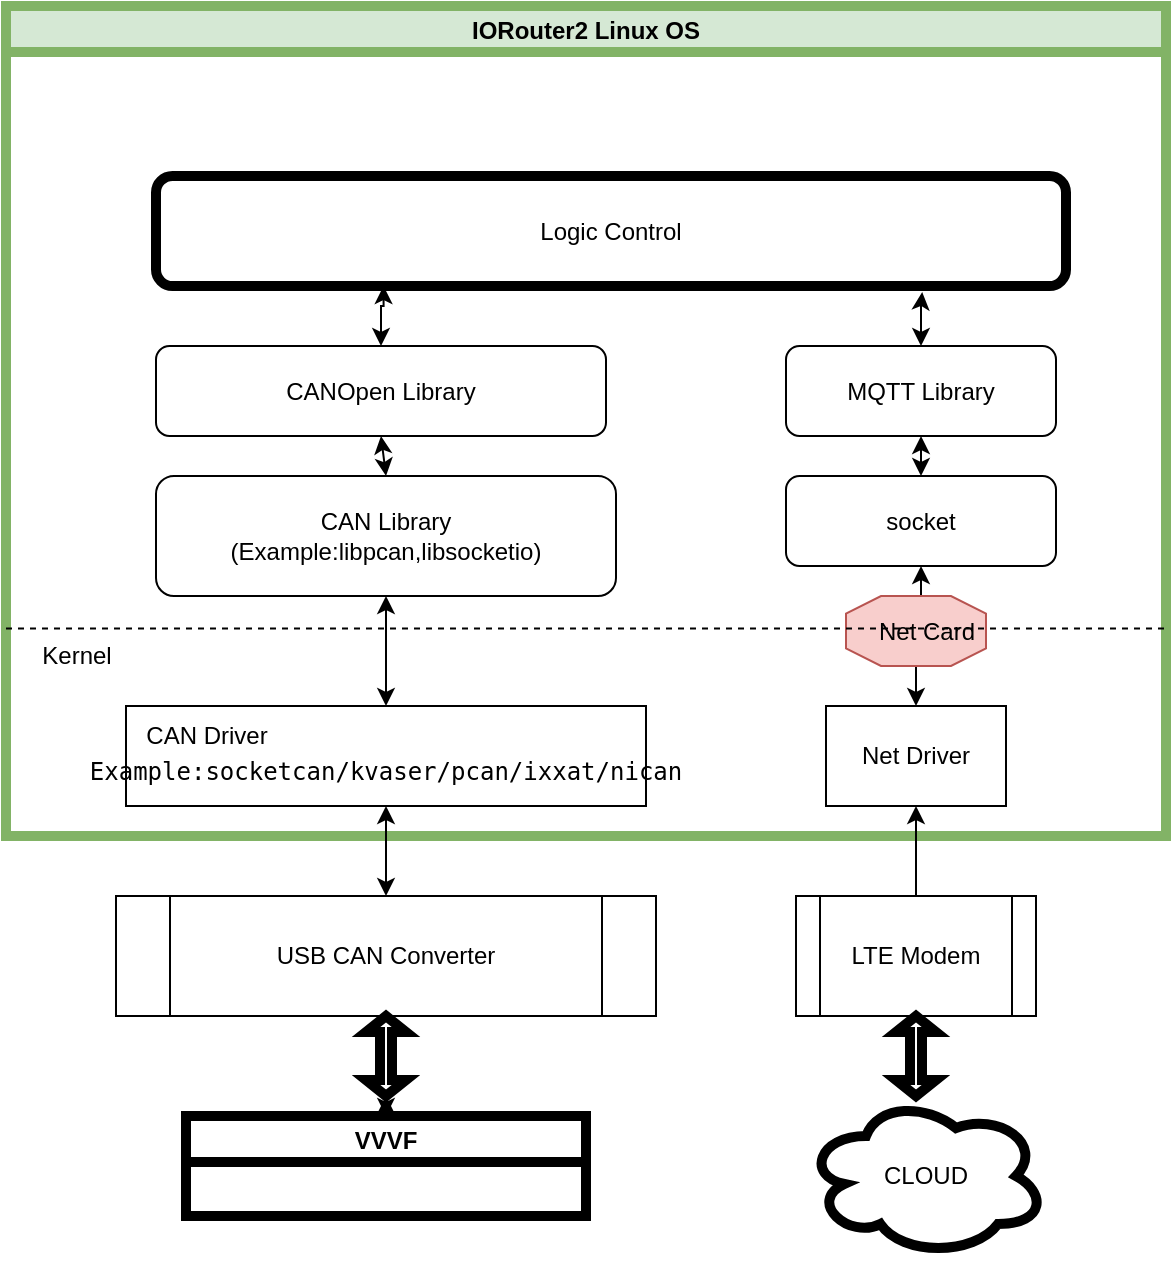 <mxfile version="17.4.0" type="github">
  <diagram id="PEAYM2TSW36eEWYKZnlZ" name="第 1 页">
    <mxGraphModel dx="1422" dy="711" grid="1" gridSize="10" guides="1" tooltips="1" connect="1" arrows="1" fold="1" page="1" pageScale="1" pageWidth="827" pageHeight="1169" math="0" shadow="0">
      <root>
        <mxCell id="0" />
        <mxCell id="1" parent="0" />
        <mxCell id="nEnTxpcwxUe-emIPofCH-1" value="IORouter2 Linux OS" style="swimlane;startSize=23;fillColor=#d5e8d4;strokeColor=#82b366;strokeWidth=5;" vertex="1" parent="1">
          <mxGeometry x="150" y="185" width="580" height="415" as="geometry" />
        </mxCell>
        <mxCell id="nEnTxpcwxUe-emIPofCH-5" value="Kernel" style="text;html=1;align=center;verticalAlign=middle;resizable=0;points=[];autosize=1;strokeColor=none;fillColor=none;" vertex="1" parent="nEnTxpcwxUe-emIPofCH-1">
          <mxGeometry x="10" y="315" width="50" height="20" as="geometry" />
        </mxCell>
        <mxCell id="nEnTxpcwxUe-emIPofCH-18" style="edgeStyle=orthogonalEdgeStyle;rounded=0;orthogonalLoop=1;jettySize=auto;html=1;startArrow=classic;startFill=1;" edge="1" parent="nEnTxpcwxUe-emIPofCH-1" source="nEnTxpcwxUe-emIPofCH-6" target="nEnTxpcwxUe-emIPofCH-13">
          <mxGeometry relative="1" as="geometry" />
        </mxCell>
        <mxCell id="nEnTxpcwxUe-emIPofCH-6" value="Net Driver" style="rounded=0;whiteSpace=wrap;html=1;" vertex="1" parent="nEnTxpcwxUe-emIPofCH-1">
          <mxGeometry x="410" y="350" width="90" height="50" as="geometry" />
        </mxCell>
        <mxCell id="nEnTxpcwxUe-emIPofCH-12" style="edgeStyle=orthogonalEdgeStyle;rounded=0;orthogonalLoop=1;jettySize=auto;html=1;startArrow=classic;startFill=1;" edge="1" parent="nEnTxpcwxUe-emIPofCH-1" source="nEnTxpcwxUe-emIPofCH-7" target="nEnTxpcwxUe-emIPofCH-11">
          <mxGeometry relative="1" as="geometry" />
        </mxCell>
        <mxCell id="nEnTxpcwxUe-emIPofCH-7" value="&lt;pre&gt;&lt;span class=&quot;s1&quot;&gt;&lt;br&gt;Example:socketcan/&lt;/span&gt;&lt;span class=&quot;c1&quot;&gt;kvaser/&lt;/span&gt;&lt;span class=&quot;c1&quot;&gt;pcan/&lt;/span&gt;&lt;span class=&quot;c1&quot;&gt;ixxat/&lt;/span&gt;&lt;span class=&quot;c1&quot;&gt;nican&lt;/span&gt;&lt;/pre&gt;" style="rounded=0;whiteSpace=wrap;html=1;" vertex="1" parent="nEnTxpcwxUe-emIPofCH-1">
          <mxGeometry x="60" y="350" width="260" height="50" as="geometry" />
        </mxCell>
        <mxCell id="nEnTxpcwxUe-emIPofCH-8" value="CAN Driver" style="text;html=1;align=center;verticalAlign=middle;resizable=0;points=[];autosize=1;" vertex="1" parent="nEnTxpcwxUe-emIPofCH-1">
          <mxGeometry x="60" y="355" width="80" height="20" as="geometry" />
        </mxCell>
        <mxCell id="nEnTxpcwxUe-emIPofCH-11" value="&lt;div&gt;CAN Library&lt;/div&gt;&lt;div&gt;(Example:libpcan,libsocketio)&lt;br&gt;&lt;/div&gt;" style="rounded=1;whiteSpace=wrap;html=1;" vertex="1" parent="nEnTxpcwxUe-emIPofCH-1">
          <mxGeometry x="75" y="235" width="230" height="60" as="geometry" />
        </mxCell>
        <mxCell id="nEnTxpcwxUe-emIPofCH-13" value="socket" style="rounded=1;whiteSpace=wrap;html=1;" vertex="1" parent="nEnTxpcwxUe-emIPofCH-1">
          <mxGeometry x="390" y="235" width="135" height="45" as="geometry" />
        </mxCell>
        <mxCell id="nEnTxpcwxUe-emIPofCH-15" value="" style="verticalLabelPosition=bottom;verticalAlign=top;html=1;shape=mxgraph.basic.polygon;polyCoords=[[0.25,0],[0.75,0],[1,0.25],[1,0.75],[0.75,1],[0.25,1],[0,0.75],[0,0.25]];polyline=0;fillColor=#f8cecc;strokeColor=#b85450;" vertex="1" parent="nEnTxpcwxUe-emIPofCH-1">
          <mxGeometry x="420" y="295" width="70" height="35" as="geometry" />
        </mxCell>
        <mxCell id="nEnTxpcwxUe-emIPofCH-32" style="edgeStyle=orthogonalEdgeStyle;rounded=0;orthogonalLoop=1;jettySize=auto;html=1;entryX=0.25;entryY=1;entryDx=0;entryDy=0;startArrow=classic;startFill=1;" edge="1" parent="nEnTxpcwxUe-emIPofCH-1" source="nEnTxpcwxUe-emIPofCH-19" target="nEnTxpcwxUe-emIPofCH-25">
          <mxGeometry relative="1" as="geometry" />
        </mxCell>
        <mxCell id="nEnTxpcwxUe-emIPofCH-19" value="CANOpen Library" style="rounded=1;whiteSpace=wrap;html=1;" vertex="1" parent="nEnTxpcwxUe-emIPofCH-1">
          <mxGeometry x="75" y="170" width="225" height="45" as="geometry" />
        </mxCell>
        <mxCell id="nEnTxpcwxUe-emIPofCH-21" value="" style="endArrow=classic;startArrow=classic;html=1;rounded=0;entryX=0.5;entryY=1;entryDx=0;entryDy=0;exitX=0.5;exitY=0;exitDx=0;exitDy=0;" edge="1" parent="nEnTxpcwxUe-emIPofCH-1" source="nEnTxpcwxUe-emIPofCH-11" target="nEnTxpcwxUe-emIPofCH-19">
          <mxGeometry width="50" height="50" relative="1" as="geometry">
            <mxPoint x="240" y="265" as="sourcePoint" />
            <mxPoint x="290" y="215" as="targetPoint" />
          </mxGeometry>
        </mxCell>
        <mxCell id="nEnTxpcwxUe-emIPofCH-31" style="edgeStyle=orthogonalEdgeStyle;rounded=0;orthogonalLoop=1;jettySize=auto;html=1;entryX=0.842;entryY=1.055;entryDx=0;entryDy=0;entryPerimeter=0;startArrow=classic;startFill=1;" edge="1" parent="nEnTxpcwxUe-emIPofCH-1" source="nEnTxpcwxUe-emIPofCH-24" target="nEnTxpcwxUe-emIPofCH-25">
          <mxGeometry relative="1" as="geometry" />
        </mxCell>
        <mxCell id="nEnTxpcwxUe-emIPofCH-24" value="MQTT Library" style="rounded=1;whiteSpace=wrap;html=1;" vertex="1" parent="nEnTxpcwxUe-emIPofCH-1">
          <mxGeometry x="390" y="170" width="135" height="45" as="geometry" />
        </mxCell>
        <mxCell id="nEnTxpcwxUe-emIPofCH-25" value="Logic Control" style="rounded=1;whiteSpace=wrap;html=1;strokeWidth=5;" vertex="1" parent="nEnTxpcwxUe-emIPofCH-1">
          <mxGeometry x="75" y="85" width="455" height="55" as="geometry" />
        </mxCell>
        <mxCell id="nEnTxpcwxUe-emIPofCH-16" value="&lt;div&gt;Net Card&lt;/div&gt;" style="text;html=1;align=center;verticalAlign=middle;resizable=0;points=[];autosize=1;strokeColor=none;fillColor=none;" vertex="1" parent="nEnTxpcwxUe-emIPofCH-1">
          <mxGeometry x="430" y="302.5" width="60" height="20" as="geometry" />
        </mxCell>
        <mxCell id="nEnTxpcwxUe-emIPofCH-30" value="" style="endArrow=classic;startArrow=classic;html=1;rounded=0;entryX=0.5;entryY=1;entryDx=0;entryDy=0;exitX=0.5;exitY=0;exitDx=0;exitDy=0;" edge="1" parent="nEnTxpcwxUe-emIPofCH-1" source="nEnTxpcwxUe-emIPofCH-13" target="nEnTxpcwxUe-emIPofCH-24">
          <mxGeometry width="50" height="50" relative="1" as="geometry">
            <mxPoint x="240" y="235" as="sourcePoint" />
            <mxPoint x="290" y="185" as="targetPoint" />
          </mxGeometry>
        </mxCell>
        <mxCell id="nEnTxpcwxUe-emIPofCH-10" style="edgeStyle=orthogonalEdgeStyle;rounded=0;orthogonalLoop=1;jettySize=auto;html=1;" edge="1" parent="1" source="nEnTxpcwxUe-emIPofCH-2" target="nEnTxpcwxUe-emIPofCH-6">
          <mxGeometry relative="1" as="geometry" />
        </mxCell>
        <mxCell id="nEnTxpcwxUe-emIPofCH-2" value="LTE Modem" style="shape=process;whiteSpace=wrap;html=1;backgroundOutline=1;" vertex="1" parent="1">
          <mxGeometry x="545" y="630" width="120" height="60" as="geometry" />
        </mxCell>
        <mxCell id="nEnTxpcwxUe-emIPofCH-9" style="edgeStyle=orthogonalEdgeStyle;rounded=0;orthogonalLoop=1;jettySize=auto;html=1;entryX=0.5;entryY=1;entryDx=0;entryDy=0;startArrow=classic;startFill=1;" edge="1" parent="1" source="nEnTxpcwxUe-emIPofCH-3" target="nEnTxpcwxUe-emIPofCH-7">
          <mxGeometry relative="1" as="geometry" />
        </mxCell>
        <mxCell id="nEnTxpcwxUe-emIPofCH-3" value="&lt;div&gt;USB CAN Converter&lt;/div&gt;" style="shape=process;whiteSpace=wrap;html=1;backgroundOutline=1;" vertex="1" parent="1">
          <mxGeometry x="205" y="630" width="270" height="60" as="geometry" />
        </mxCell>
        <mxCell id="nEnTxpcwxUe-emIPofCH-4" value="" style="endArrow=none;dashed=1;html=1;rounded=0;exitX=0;exitY=0.75;exitDx=0;exitDy=0;entryX=1;entryY=0.75;entryDx=0;entryDy=0;" edge="1" parent="1" source="nEnTxpcwxUe-emIPofCH-1" target="nEnTxpcwxUe-emIPofCH-1">
          <mxGeometry width="50" height="50" relative="1" as="geometry">
            <mxPoint x="390" y="450" as="sourcePoint" />
            <mxPoint x="440" y="400" as="targetPoint" />
          </mxGeometry>
        </mxCell>
        <mxCell id="nEnTxpcwxUe-emIPofCH-33" value="VVVF" style="swimlane;strokeWidth=5;" vertex="1" parent="1">
          <mxGeometry x="240" y="740" width="200" height="50" as="geometry" />
        </mxCell>
        <mxCell id="nEnTxpcwxUe-emIPofCH-35" style="edgeStyle=orthogonalEdgeStyle;rounded=0;orthogonalLoop=1;jettySize=auto;html=1;exitX=1;exitY=0.5;exitDx=0;exitDy=0;exitPerimeter=0;entryX=0.5;entryY=0;entryDx=0;entryDy=0;startArrow=classic;startFill=1;" edge="1" parent="1" source="nEnTxpcwxUe-emIPofCH-34" target="nEnTxpcwxUe-emIPofCH-33">
          <mxGeometry relative="1" as="geometry" />
        </mxCell>
        <mxCell id="nEnTxpcwxUe-emIPofCH-34" value="" style="shape=doubleArrow;whiteSpace=wrap;html=1;strokeWidth=5;rotation=90;" vertex="1" parent="1">
          <mxGeometry x="320" y="700" width="40" height="20" as="geometry" />
        </mxCell>
        <mxCell id="nEnTxpcwxUe-emIPofCH-36" value="CLOUD" style="ellipse;shape=cloud;whiteSpace=wrap;html=1;strokeWidth=5;" vertex="1" parent="1">
          <mxGeometry x="550" y="730" width="120" height="80" as="geometry" />
        </mxCell>
        <mxCell id="nEnTxpcwxUe-emIPofCH-37" value="" style="shape=doubleArrow;whiteSpace=wrap;html=1;strokeWidth=5;rotation=90;" vertex="1" parent="1">
          <mxGeometry x="585" y="700" width="40" height="20" as="geometry" />
        </mxCell>
      </root>
    </mxGraphModel>
  </diagram>
</mxfile>
